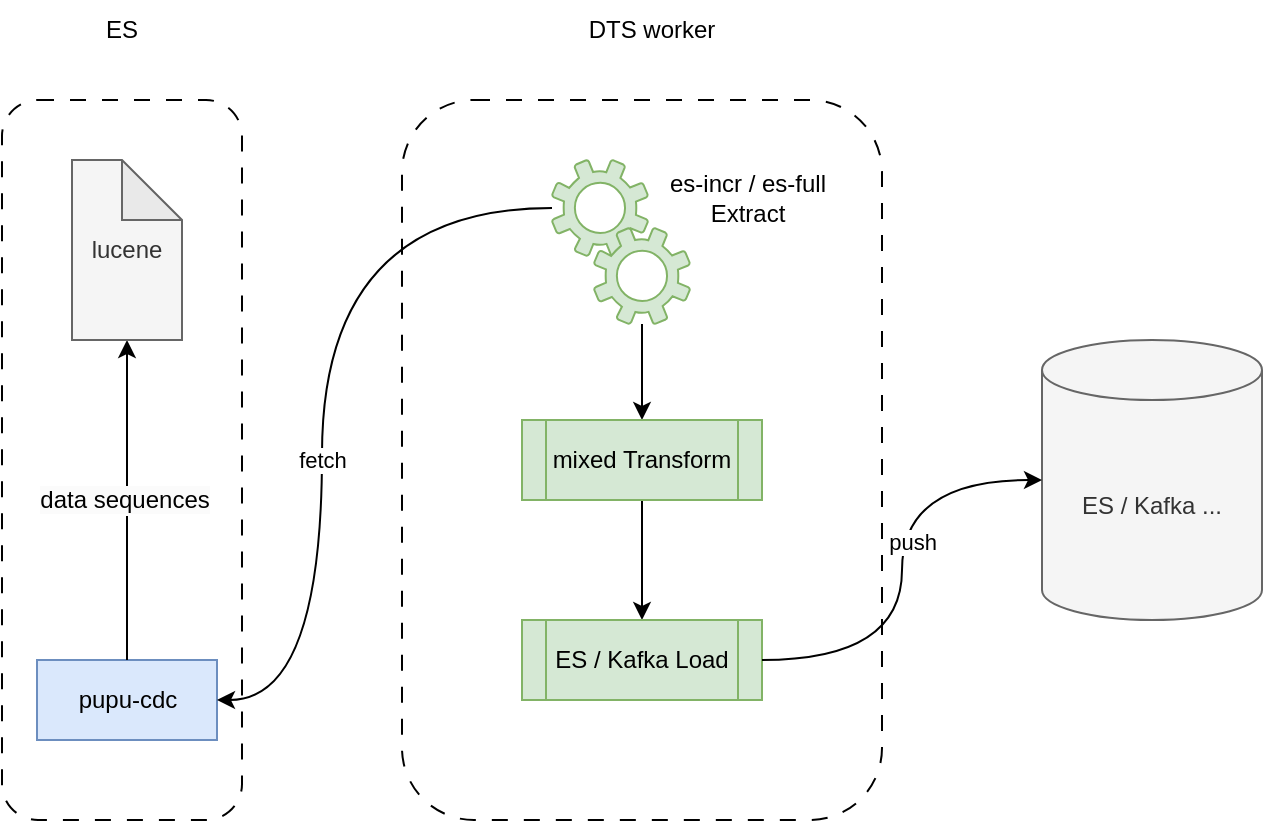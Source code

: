 <mxfile version="24.8.3">
  <diagram name="第 1 页" id="pXEfObrKyUJsB1QcOaEv">
    <mxGraphModel dx="1334" dy="756" grid="0" gridSize="10" guides="1" tooltips="1" connect="1" arrows="1" fold="1" page="1" pageScale="1" pageWidth="827" pageHeight="1169" math="0" shadow="0">
      <root>
        <mxCell id="0" />
        <mxCell id="1" parent="0" />
        <mxCell id="ncm-LsXCV7eUjBAo0shU-2" value="" style="rounded=1;whiteSpace=wrap;html=1;dashed=1;dashPattern=8 8;" vertex="1" parent="1">
          <mxGeometry x="320" y="200" width="240" height="360" as="geometry" />
        </mxCell>
        <mxCell id="ncm-LsXCV7eUjBAo0shU-1" value="" style="rounded=1;whiteSpace=wrap;html=1;dashed=1;dashPattern=8 8;" vertex="1" parent="1">
          <mxGeometry x="120" y="200" width="120" height="360" as="geometry" />
        </mxCell>
        <mxCell id="ncm-LsXCV7eUjBAo0shU-3" value="ES / Kafka ..." style="shape=cylinder3;whiteSpace=wrap;html=1;boundedLbl=1;backgroundOutline=1;size=15;fillColor=#f5f5f5;fontColor=#333333;strokeColor=#666666;" vertex="1" parent="1">
          <mxGeometry x="640" y="320" width="110" height="140" as="geometry" />
        </mxCell>
        <mxCell id="ncm-LsXCV7eUjBAo0shU-4" value="ES" style="text;html=1;align=center;verticalAlign=middle;whiteSpace=wrap;rounded=0;" vertex="1" parent="1">
          <mxGeometry x="150" y="150" width="60" height="30" as="geometry" />
        </mxCell>
        <mxCell id="ncm-LsXCV7eUjBAo0shU-5" value="DTS worker" style="text;html=1;align=center;verticalAlign=middle;whiteSpace=wrap;rounded=0;" vertex="1" parent="1">
          <mxGeometry x="390" y="150" width="110" height="30" as="geometry" />
        </mxCell>
        <mxCell id="ncm-LsXCV7eUjBAo0shU-6" value="pupu-cdc" style="rounded=0;whiteSpace=wrap;html=1;fillColor=#dae8fc;strokeColor=#6c8ebf;" vertex="1" parent="1">
          <mxGeometry x="137.5" y="480" width="90" height="40" as="geometry" />
        </mxCell>
        <mxCell id="ncm-LsXCV7eUjBAo0shU-10" style="edgeStyle=orthogonalEdgeStyle;rounded=0;orthogonalLoop=1;jettySize=auto;html=1;strokeWidth=1;startArrow=classic;startFill=1;endArrow=none;endFill=0;" edge="1" parent="1" source="ncm-LsXCV7eUjBAo0shU-8" target="ncm-LsXCV7eUjBAo0shU-6">
          <mxGeometry relative="1" as="geometry" />
        </mxCell>
        <mxCell id="ncm-LsXCV7eUjBAo0shU-11" value="&lt;span style=&quot;font-size: 12px; text-wrap-mode: wrap; background-color: rgb(251, 251, 251);&quot;&gt;data sequences&lt;/span&gt;" style="edgeLabel;html=1;align=center;verticalAlign=middle;resizable=0;points=[];" vertex="1" connectable="0" parent="ncm-LsXCV7eUjBAo0shU-10">
          <mxGeometry x="-0.188" y="3" relative="1" as="geometry">
            <mxPoint x="-5" y="15" as="offset" />
          </mxGeometry>
        </mxCell>
        <mxCell id="ncm-LsXCV7eUjBAo0shU-8" value="lucene" style="shape=note;whiteSpace=wrap;html=1;backgroundOutline=1;darkOpacity=0.05;fillColor=#f5f5f5;fontColor=#333333;strokeColor=#666666;" vertex="1" parent="1">
          <mxGeometry x="155" y="230" width="55" height="90" as="geometry" />
        </mxCell>
        <mxCell id="ncm-LsXCV7eUjBAo0shU-27" style="edgeStyle=orthogonalEdgeStyle;rounded=0;orthogonalLoop=1;jettySize=auto;html=1;entryX=1;entryY=0.5;entryDx=0;entryDy=0;curved=1;" edge="1" parent="1" source="ncm-LsXCV7eUjBAo0shU-16" target="ncm-LsXCV7eUjBAo0shU-6">
          <mxGeometry relative="1" as="geometry">
            <Array as="points">
              <mxPoint x="280" y="254" />
              <mxPoint x="280" y="500" />
            </Array>
          </mxGeometry>
        </mxCell>
        <mxCell id="ncm-LsXCV7eUjBAo0shU-28" value="fetch" style="edgeLabel;html=1;align=center;verticalAlign=middle;resizable=0;points=[];" vertex="1" connectable="0" parent="ncm-LsXCV7eUjBAo0shU-27">
          <mxGeometry x="-0.1" y="9" relative="1" as="geometry">
            <mxPoint x="-9" y="55" as="offset" />
          </mxGeometry>
        </mxCell>
        <mxCell id="ncm-LsXCV7eUjBAo0shU-16" value="" style="sketch=0;pointerEvents=1;shadow=0;dashed=0;html=1;strokeColor=#82b366;fillColor=#d5e8d4;labelPosition=center;verticalLabelPosition=bottom;verticalAlign=top;outlineConnect=0;align=center;shape=mxgraph.office.concepts.settings;" vertex="1" parent="1">
          <mxGeometry x="395" y="230" width="48" height="48" as="geometry" />
        </mxCell>
        <mxCell id="ncm-LsXCV7eUjBAo0shU-22" style="edgeStyle=orthogonalEdgeStyle;rounded=0;orthogonalLoop=1;jettySize=auto;html=1;entryX=0.5;entryY=0;entryDx=0;entryDy=0;" edge="1" parent="1" source="ncm-LsXCV7eUjBAo0shU-17" target="ncm-LsXCV7eUjBAo0shU-20">
          <mxGeometry relative="1" as="geometry">
            <mxPoint x="635" y="260" as="targetPoint" />
          </mxGeometry>
        </mxCell>
        <mxCell id="ncm-LsXCV7eUjBAo0shU-17" value="" style="sketch=0;pointerEvents=1;shadow=0;dashed=0;html=1;strokeColor=#82b366;fillColor=#d5e8d4;labelPosition=center;verticalLabelPosition=bottom;verticalAlign=top;outlineConnect=0;align=center;shape=mxgraph.office.concepts.settings;" vertex="1" parent="1">
          <mxGeometry x="416" y="264" width="48" height="48" as="geometry" />
        </mxCell>
        <mxCell id="ncm-LsXCV7eUjBAo0shU-18" value="es-incr / es-full Extract" style="text;html=1;align=center;verticalAlign=middle;whiteSpace=wrap;rounded=0;" vertex="1" parent="1">
          <mxGeometry x="443" y="234" width="100" height="30" as="geometry" />
        </mxCell>
        <mxCell id="ncm-LsXCV7eUjBAo0shU-24" style="edgeStyle=orthogonalEdgeStyle;rounded=0;orthogonalLoop=1;jettySize=auto;html=1;entryX=0.5;entryY=0;entryDx=0;entryDy=0;" edge="1" parent="1" source="ncm-LsXCV7eUjBAo0shU-20" target="ncm-LsXCV7eUjBAo0shU-23">
          <mxGeometry relative="1" as="geometry" />
        </mxCell>
        <mxCell id="ncm-LsXCV7eUjBAo0shU-20" value="mixed Transform" style="shape=process;whiteSpace=wrap;html=1;backgroundOutline=1;fillColor=#d5e8d4;strokeColor=#82b366;" vertex="1" parent="1">
          <mxGeometry x="380" y="360" width="120" height="40" as="geometry" />
        </mxCell>
        <mxCell id="ncm-LsXCV7eUjBAo0shU-23" value="ES / Kafka Load" style="shape=process;whiteSpace=wrap;html=1;backgroundOutline=1;fillColor=#d5e8d4;strokeColor=#82b366;" vertex="1" parent="1">
          <mxGeometry x="380" y="460" width="120" height="40" as="geometry" />
        </mxCell>
        <mxCell id="ncm-LsXCV7eUjBAo0shU-29" style="edgeStyle=orthogonalEdgeStyle;rounded=0;orthogonalLoop=1;jettySize=auto;html=1;entryX=0;entryY=0.5;entryDx=0;entryDy=0;entryPerimeter=0;curved=1;" edge="1" parent="1" source="ncm-LsXCV7eUjBAo0shU-23" target="ncm-LsXCV7eUjBAo0shU-3">
          <mxGeometry relative="1" as="geometry" />
        </mxCell>
        <mxCell id="ncm-LsXCV7eUjBAo0shU-30" value="push" style="edgeLabel;html=1;align=center;verticalAlign=middle;resizable=0;points=[];" vertex="1" connectable="0" parent="ncm-LsXCV7eUjBAo0shU-29">
          <mxGeometry x="0.122" y="-5" relative="1" as="geometry">
            <mxPoint as="offset" />
          </mxGeometry>
        </mxCell>
      </root>
    </mxGraphModel>
  </diagram>
</mxfile>
